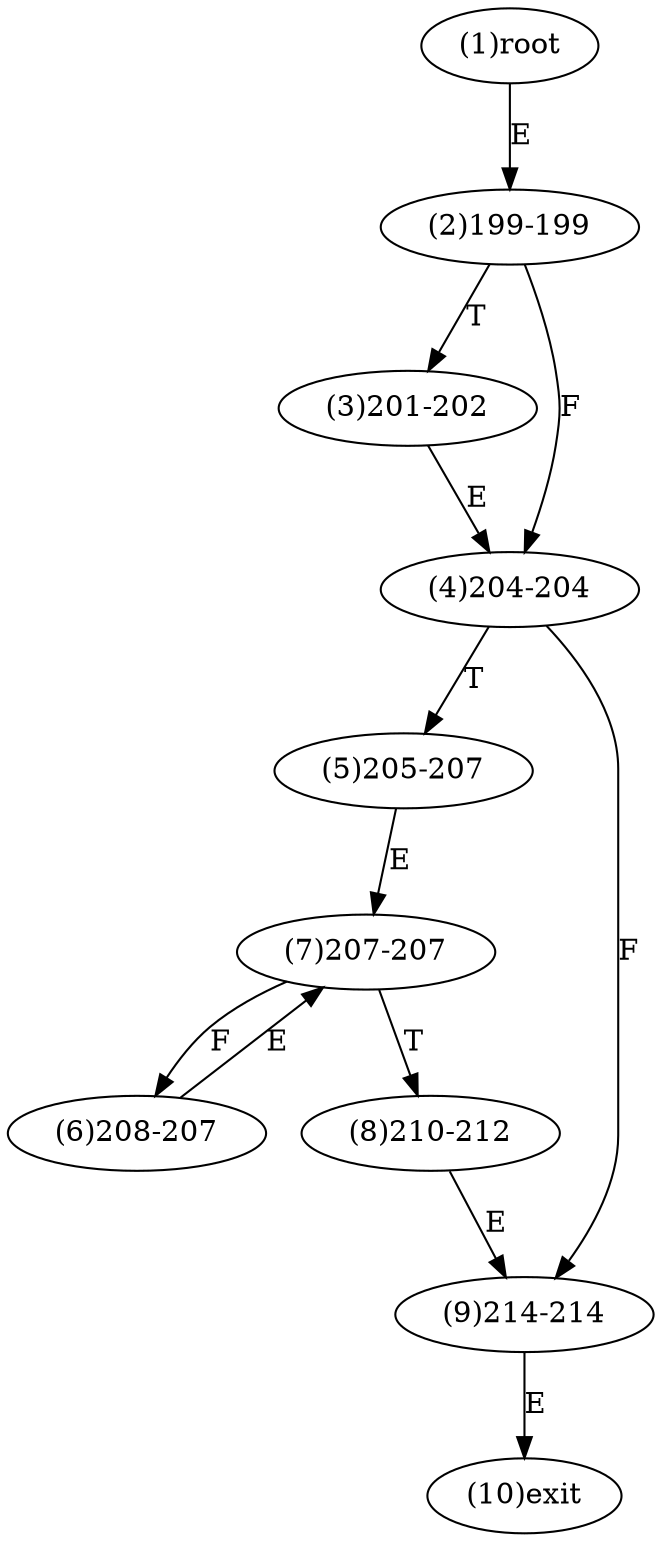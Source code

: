digraph "" { 
1[ label="(1)root"];
2[ label="(2)199-199"];
3[ label="(3)201-202"];
4[ label="(4)204-204"];
5[ label="(5)205-207"];
6[ label="(6)208-207"];
7[ label="(7)207-207"];
8[ label="(8)210-212"];
9[ label="(9)214-214"];
10[ label="(10)exit"];
1->2[ label="E"];
2->4[ label="F"];
2->3[ label="T"];
3->4[ label="E"];
4->9[ label="F"];
4->5[ label="T"];
5->7[ label="E"];
6->7[ label="E"];
7->6[ label="F"];
7->8[ label="T"];
8->9[ label="E"];
9->10[ label="E"];
}